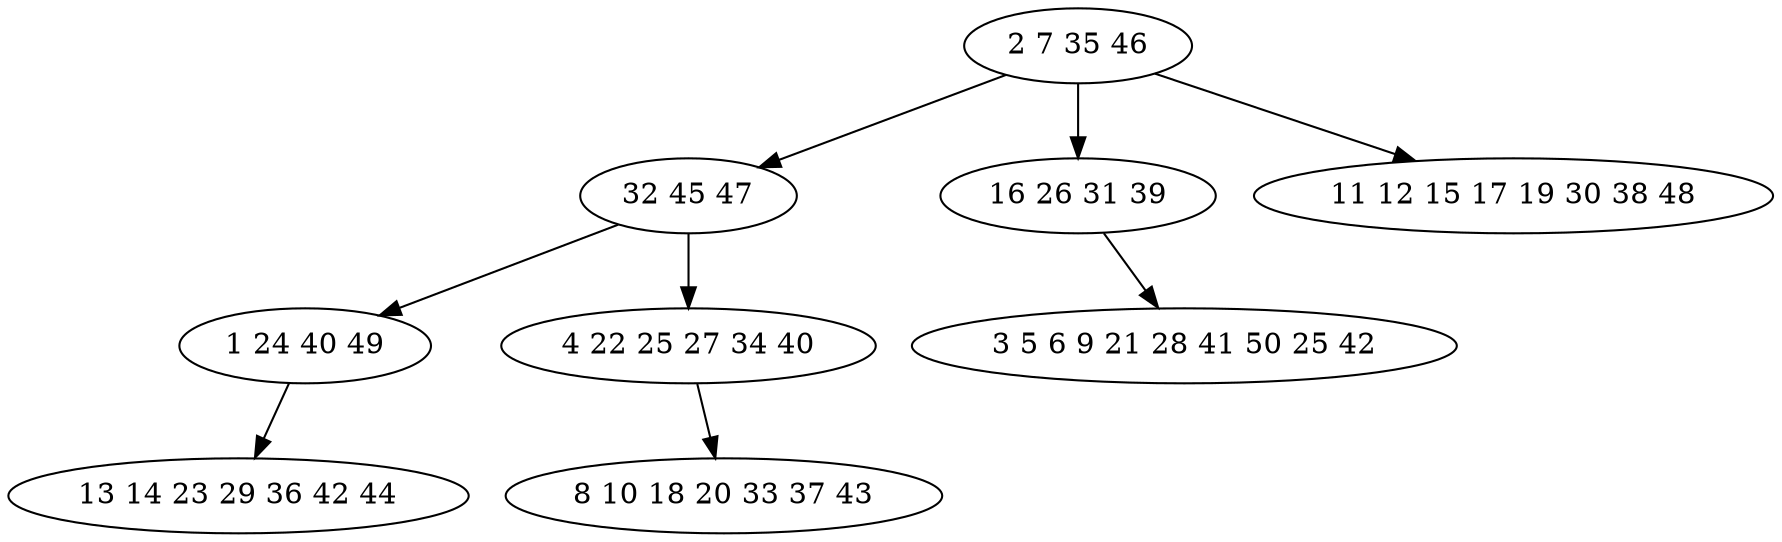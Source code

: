 digraph true_tree {
	"0" -> "1"
	"0" -> "2"
	"1" -> "3"
	"3" -> "4"
	"1" -> "5"
	"0" -> "6"
	"5" -> "7"
	"2" -> "8"
	"0" [label="2 7 35 46"];
	"1" [label="32 45 47"];
	"2" [label="16 26 31 39"];
	"3" [label="1 24 40 49"];
	"4" [label="13 14 23 29 36 42 44"];
	"5" [label="4 22 25 27 34 40"];
	"6" [label="11 12 15 17 19 30 38 48"];
	"7" [label="8 10 18 20 33 37 43"];
	"8" [label="3 5 6 9 21 28 41 50 25 42"];
}
